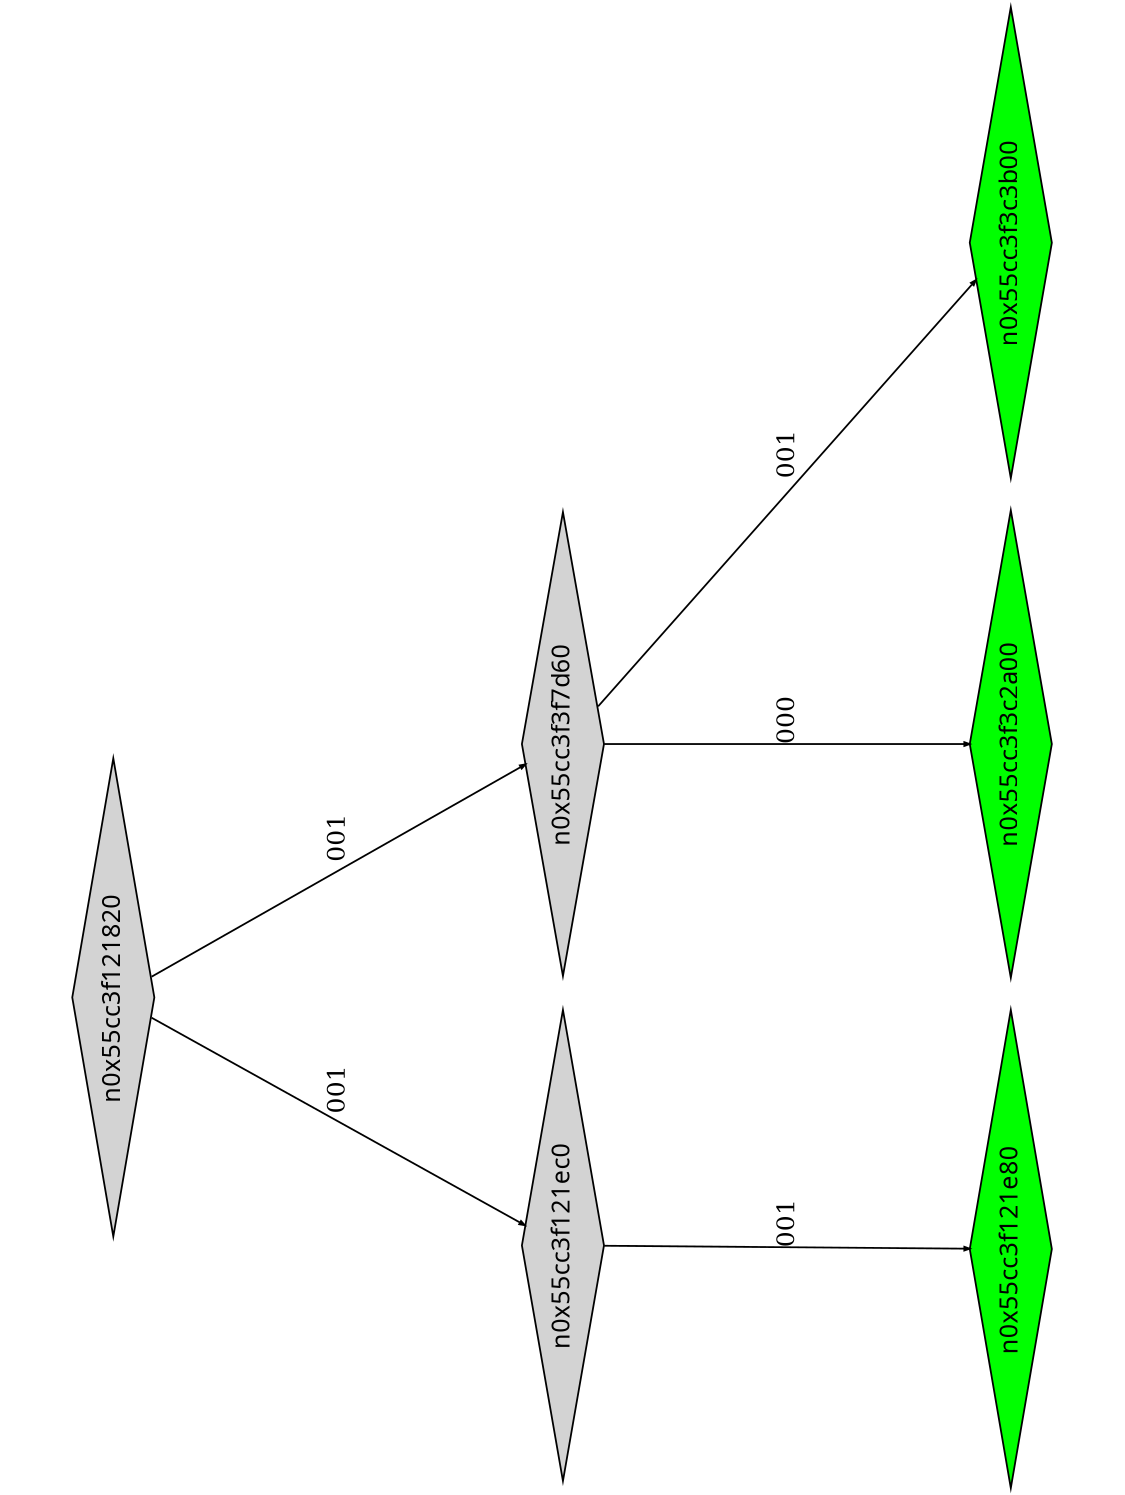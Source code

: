 digraph G {
	size="10,7.5";
	ratio=fill;
	rotate=90;
	center = "true";
	node [style="filled",width=.1,height=.1,fontname="Terminus"]
	edge [arrowsize=.3]
	n0x55cc3f121820 [shape=diamond];
	n0x55cc3f121820 -> n0x55cc3f121ec0 [label=001];
	n0x55cc3f121820 -> n0x55cc3f3f7d60 [label=001];
	n0x55cc3f3f7d60 [shape=diamond];
	n0x55cc3f3f7d60 -> n0x55cc3f3c2a00 [label=000];
	n0x55cc3f3f7d60 -> n0x55cc3f3c3b00 [label=001];
	n0x55cc3f3c3b00 [shape=diamond,fillcolor=green];
	n0x55cc3f3c2a00 [shape=diamond,fillcolor=green];
	n0x55cc3f121ec0 [shape=diamond];
	n0x55cc3f121ec0 -> n0x55cc3f121e80 [label=001];
	n0x55cc3f121e80 [shape=diamond,fillcolor=green];
}

